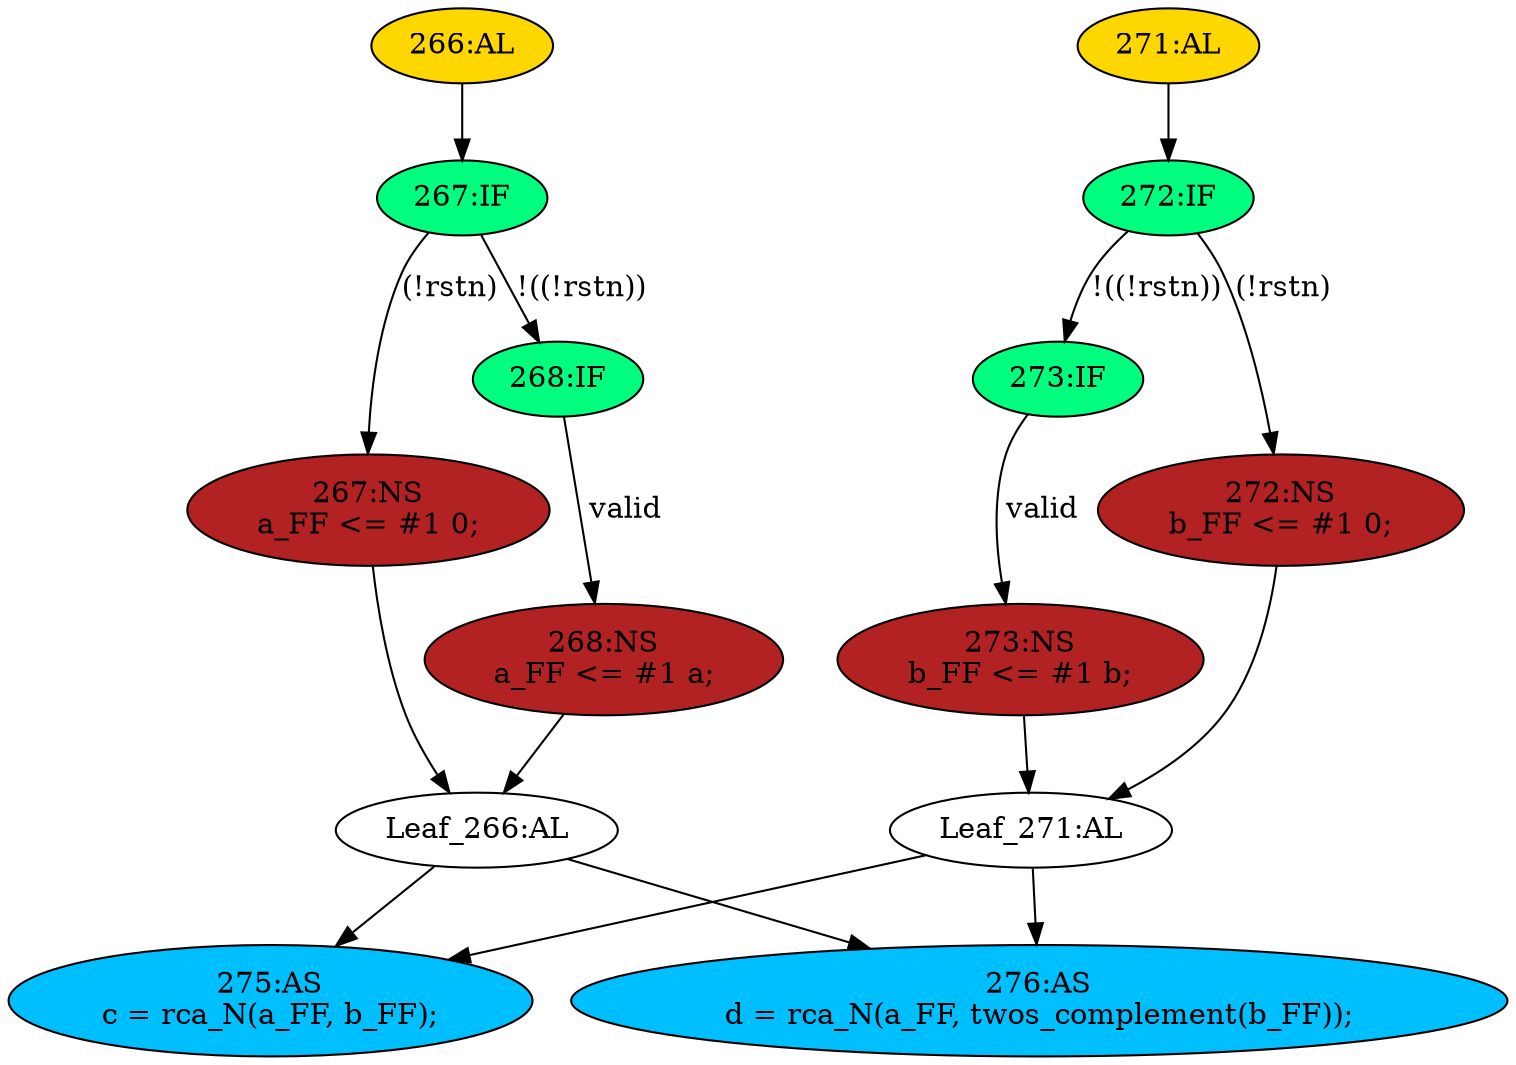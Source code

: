 strict digraph "compose( ,  )" {
	node [label="\N"];
	"273:IF"	 [ast="<pyverilog.vparser.ast.IfStatement object at 0x7f9d5c774d10>",
		fillcolor=springgreen,
		label="273:IF",
		statements="[]",
		style=filled,
		typ=IfStatement];
	"273:NS"	 [ast="<pyverilog.vparser.ast.NonblockingSubstitution object at 0x7f9d5c774e50>",
		fillcolor=firebrick,
		label="273:NS
b_FF <= #1 b;",
		statements="[<pyverilog.vparser.ast.NonblockingSubstitution object at 0x7f9d5c774e50>]",
		style=filled,
		typ=NonblockingSubstitution];
	"273:IF" -> "273:NS"	 [cond="['valid']",
		label=valid,
		lineno=273];
	"267:NS"	 [ast="<pyverilog.vparser.ast.NonblockingSubstitution object at 0x7f9d5c774350>",
		fillcolor=firebrick,
		label="267:NS
a_FF <= #1 0;",
		statements="[<pyverilog.vparser.ast.NonblockingSubstitution object at 0x7f9d5c774350>]",
		style=filled,
		typ=NonblockingSubstitution];
	"Leaf_266:AL"	 [def_var="['a_FF']",
		label="Leaf_266:AL"];
	"267:NS" -> "Leaf_266:AL"	 [cond="[]",
		lineno=None];
	"Leaf_271:AL"	 [def_var="['b_FF']",
		label="Leaf_271:AL"];
	"275:AS"	 [ast="<pyverilog.vparser.ast.Assign object at 0x7f9d5c774f90>",
		def_var="['c']",
		fillcolor=deepskyblue,
		label="275:AS
c = rca_N(a_FF, b_FF);",
		statements="[]",
		style=filled,
		typ=Assign,
		use_var="['rca_N', 'a_FF', 'b_FF']"];
	"Leaf_271:AL" -> "275:AS";
	"276:AS"	 [ast="<pyverilog.vparser.ast.Assign object at 0x7f9d5c78d310>",
		def_var="['d']",
		fillcolor=deepskyblue,
		label="276:AS
d = rca_N(a_FF, twos_complement(b_FF));",
		statements="[]",
		style=filled,
		typ=Assign,
		use_var="['rca_N', 'a_FF', 'twos_complement', 'b_FF']"];
	"Leaf_271:AL" -> "276:AS";
	"267:IF"	 [ast="<pyverilog.vparser.ast.IfStatement object at 0x7f9d5c774390>",
		fillcolor=springgreen,
		label="267:IF",
		statements="[]",
		style=filled,
		typ=IfStatement];
	"267:IF" -> "267:NS"	 [cond="['rstn']",
		label="(!rstn)",
		lineno=267];
	"268:IF"	 [ast="<pyverilog.vparser.ast.IfStatement object at 0x7f9d5c774510>",
		fillcolor=springgreen,
		label="268:IF",
		statements="[]",
		style=filled,
		typ=IfStatement];
	"267:IF" -> "268:IF"	 [cond="['rstn']",
		label="!((!rstn))",
		lineno=267];
	"268:NS"	 [ast="<pyverilog.vparser.ast.NonblockingSubstitution object at 0x7f9d5c774650>",
		fillcolor=firebrick,
		label="268:NS
a_FF <= #1 a;",
		statements="[<pyverilog.vparser.ast.NonblockingSubstitution object at 0x7f9d5c774650>]",
		style=filled,
		typ=NonblockingSubstitution];
	"268:NS" -> "Leaf_266:AL"	 [cond="[]",
		lineno=None];
	"271:AL"	 [ast="<pyverilog.vparser.ast.Always object at 0x7f9d5c774950>",
		clk_sens=False,
		fillcolor=gold,
		label="271:AL",
		sens="['clk']",
		statements="[]",
		style=filled,
		typ=Always,
		use_var="['valid', 'b', 'rstn']"];
	"272:IF"	 [ast="<pyverilog.vparser.ast.IfStatement object at 0x7f9d5c774b90>",
		fillcolor=springgreen,
		label="272:IF",
		statements="[]",
		style=filled,
		typ=IfStatement];
	"271:AL" -> "272:IF"	 [cond="[]",
		lineno=None];
	"Leaf_266:AL" -> "275:AS";
	"Leaf_266:AL" -> "276:AS";
	"273:NS" -> "Leaf_271:AL"	 [cond="[]",
		lineno=None];
	"272:NS"	 [ast="<pyverilog.vparser.ast.NonblockingSubstitution object at 0x7f9d5c774b50>",
		fillcolor=firebrick,
		label="272:NS
b_FF <= #1 0;",
		statements="[<pyverilog.vparser.ast.NonblockingSubstitution object at 0x7f9d5c774b50>]",
		style=filled,
		typ=NonblockingSubstitution];
	"272:NS" -> "Leaf_271:AL"	 [cond="[]",
		lineno=None];
	"268:IF" -> "268:NS"	 [cond="['valid']",
		label=valid,
		lineno=268];
	"266:AL"	 [ast="<pyverilog.vparser.ast.Always object at 0x7f9d5c774150>",
		clk_sens=False,
		fillcolor=gold,
		label="266:AL",
		sens="['clk']",
		statements="[]",
		style=filled,
		typ=Always,
		use_var="['a', 'valid', 'rstn']"];
	"266:AL" -> "267:IF"	 [cond="[]",
		lineno=None];
	"272:IF" -> "273:IF"	 [cond="['rstn']",
		label="!((!rstn))",
		lineno=272];
	"272:IF" -> "272:NS"	 [cond="['rstn']",
		label="(!rstn)",
		lineno=272];
}
